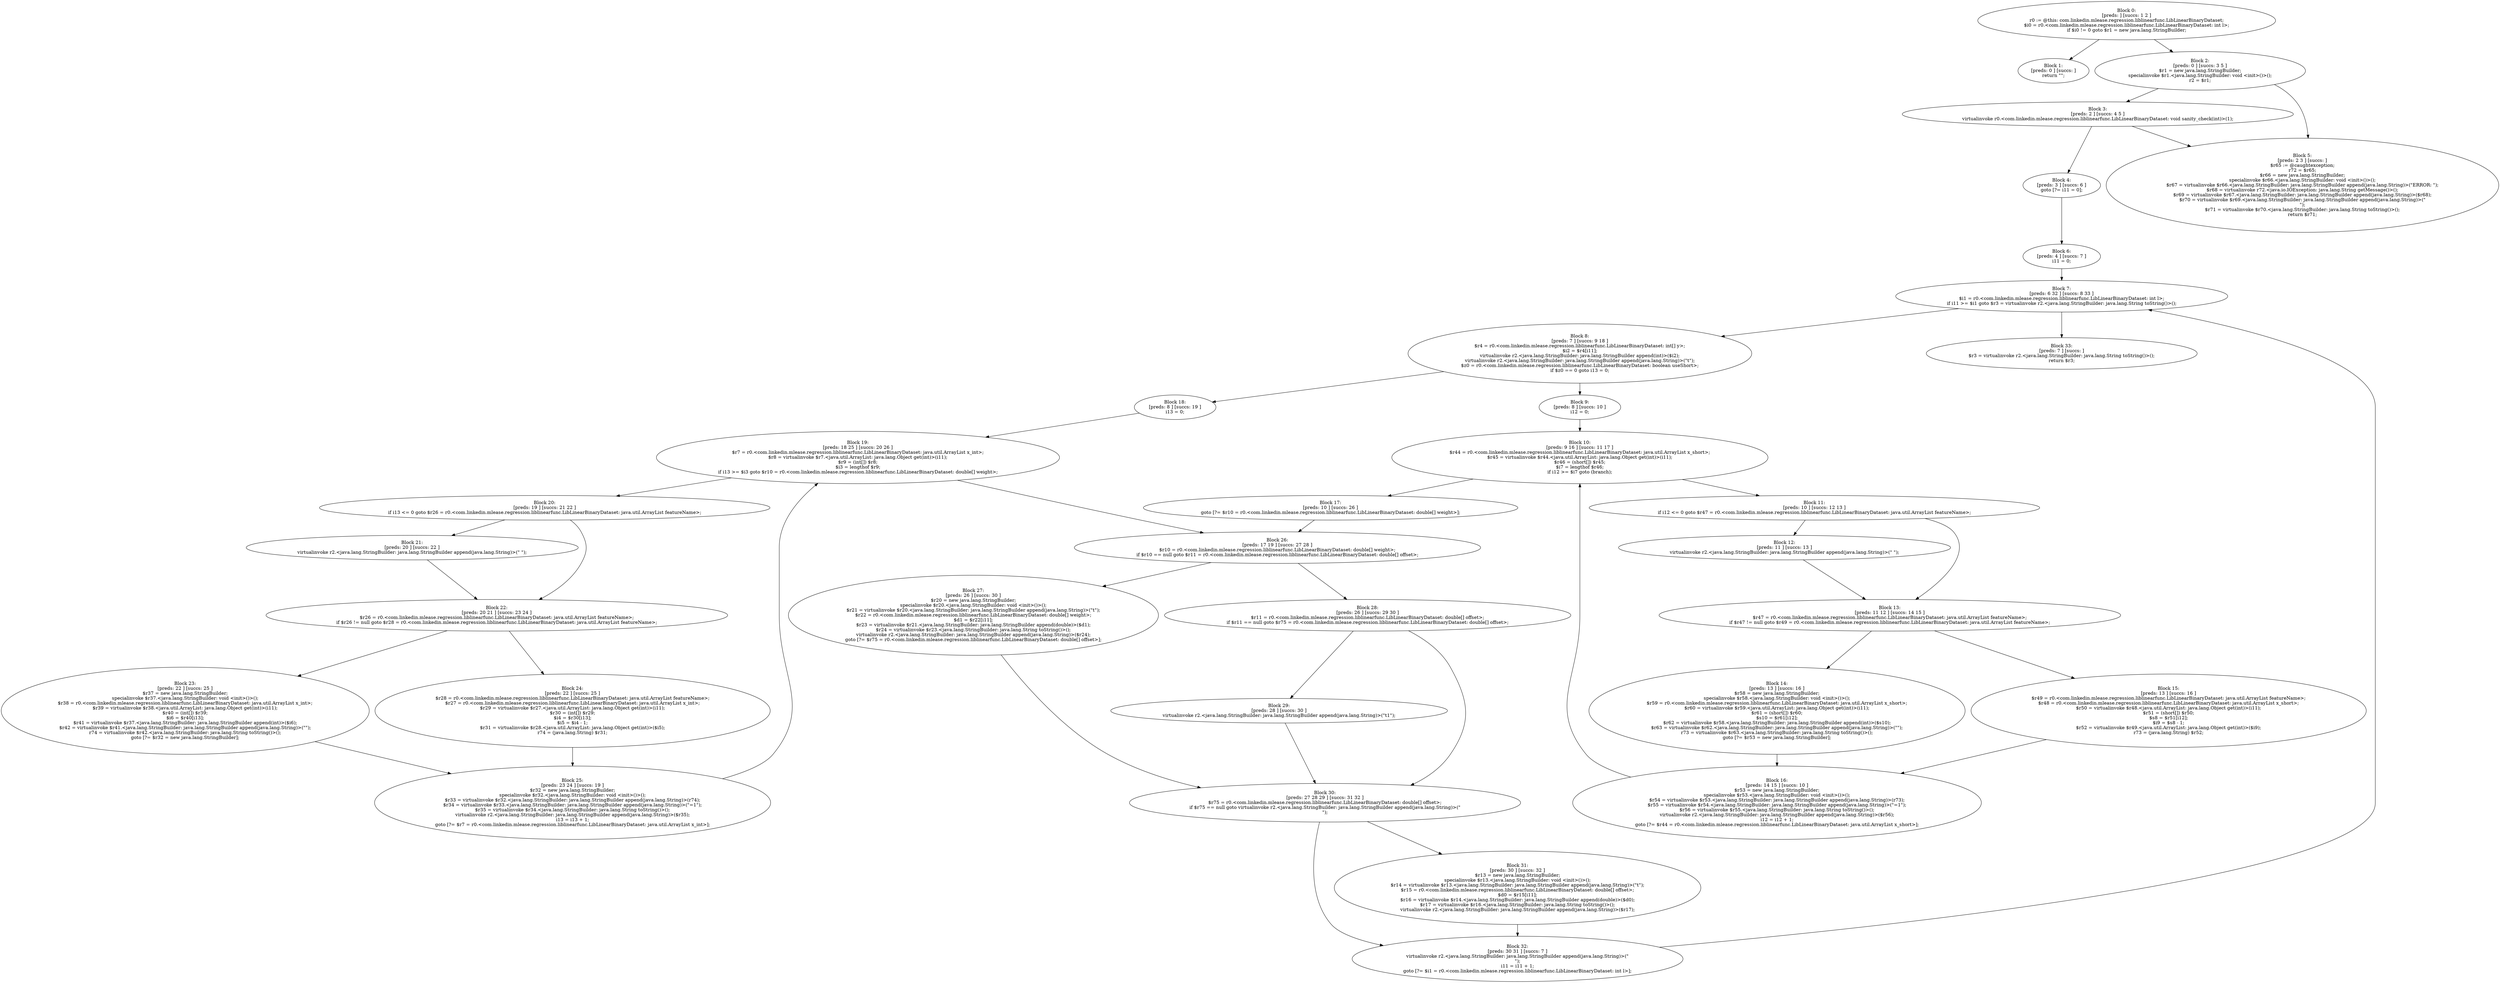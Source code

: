 digraph "unitGraph" {
    "Block 0:
[preds: ] [succs: 1 2 ]
r0 := @this: com.linkedin.mlease.regression.liblinearfunc.LibLinearBinaryDataset;
$i0 = r0.<com.linkedin.mlease.regression.liblinearfunc.LibLinearBinaryDataset: int l>;
if $i0 != 0 goto $r1 = new java.lang.StringBuilder;
"
    "Block 1:
[preds: 0 ] [succs: ]
return \"\";
"
    "Block 2:
[preds: 0 ] [succs: 3 5 ]
$r1 = new java.lang.StringBuilder;
specialinvoke $r1.<java.lang.StringBuilder: void <init>()>();
r2 = $r1;
"
    "Block 3:
[preds: 2 ] [succs: 4 5 ]
virtualinvoke r0.<com.linkedin.mlease.regression.liblinearfunc.LibLinearBinaryDataset: void sanity_check(int)>(1);
"
    "Block 4:
[preds: 3 ] [succs: 6 ]
goto [?= i11 = 0];
"
    "Block 5:
[preds: 2 3 ] [succs: ]
$r65 := @caughtexception;
r72 = $r65;
$r66 = new java.lang.StringBuilder;
specialinvoke $r66.<java.lang.StringBuilder: void <init>()>();
$r67 = virtualinvoke $r66.<java.lang.StringBuilder: java.lang.StringBuilder append(java.lang.String)>(\"ERROR: \");
$r68 = virtualinvoke r72.<java.io.IOException: java.lang.String getMessage()>();
$r69 = virtualinvoke $r67.<java.lang.StringBuilder: java.lang.StringBuilder append(java.lang.String)>($r68);
$r70 = virtualinvoke $r69.<java.lang.StringBuilder: java.lang.StringBuilder append(java.lang.String)>(\"\n\");
$r71 = virtualinvoke $r70.<java.lang.StringBuilder: java.lang.String toString()>();
return $r71;
"
    "Block 6:
[preds: 4 ] [succs: 7 ]
i11 = 0;
"
    "Block 7:
[preds: 6 32 ] [succs: 8 33 ]
$i1 = r0.<com.linkedin.mlease.regression.liblinearfunc.LibLinearBinaryDataset: int l>;
if i11 >= $i1 goto $r3 = virtualinvoke r2.<java.lang.StringBuilder: java.lang.String toString()>();
"
    "Block 8:
[preds: 7 ] [succs: 9 18 ]
$r4 = r0.<com.linkedin.mlease.regression.liblinearfunc.LibLinearBinaryDataset: int[] y>;
$i2 = $r4[i11];
virtualinvoke r2.<java.lang.StringBuilder: java.lang.StringBuilder append(int)>($i2);
virtualinvoke r2.<java.lang.StringBuilder: java.lang.StringBuilder append(java.lang.String)>(\"\t\");
$z0 = r0.<com.linkedin.mlease.regression.liblinearfunc.LibLinearBinaryDataset: boolean useShort>;
if $z0 == 0 goto i13 = 0;
"
    "Block 9:
[preds: 8 ] [succs: 10 ]
i12 = 0;
"
    "Block 10:
[preds: 9 16 ] [succs: 11 17 ]
$r44 = r0.<com.linkedin.mlease.regression.liblinearfunc.LibLinearBinaryDataset: java.util.ArrayList x_short>;
$r45 = virtualinvoke $r44.<java.util.ArrayList: java.lang.Object get(int)>(i11);
$r46 = (short[]) $r45;
$i7 = lengthof $r46;
if i12 >= $i7 goto (branch);
"
    "Block 11:
[preds: 10 ] [succs: 12 13 ]
if i12 <= 0 goto $r47 = r0.<com.linkedin.mlease.regression.liblinearfunc.LibLinearBinaryDataset: java.util.ArrayList featureName>;
"
    "Block 12:
[preds: 11 ] [succs: 13 ]
virtualinvoke r2.<java.lang.StringBuilder: java.lang.StringBuilder append(java.lang.String)>(\" \");
"
    "Block 13:
[preds: 11 12 ] [succs: 14 15 ]
$r47 = r0.<com.linkedin.mlease.regression.liblinearfunc.LibLinearBinaryDataset: java.util.ArrayList featureName>;
if $r47 != null goto $r49 = r0.<com.linkedin.mlease.regression.liblinearfunc.LibLinearBinaryDataset: java.util.ArrayList featureName>;
"
    "Block 14:
[preds: 13 ] [succs: 16 ]
$r58 = new java.lang.StringBuilder;
specialinvoke $r58.<java.lang.StringBuilder: void <init>()>();
$r59 = r0.<com.linkedin.mlease.regression.liblinearfunc.LibLinearBinaryDataset: java.util.ArrayList x_short>;
$r60 = virtualinvoke $r59.<java.util.ArrayList: java.lang.Object get(int)>(i11);
$r61 = (short[]) $r60;
$s10 = $r61[i12];
$r62 = virtualinvoke $r58.<java.lang.StringBuilder: java.lang.StringBuilder append(int)>($s10);
$r63 = virtualinvoke $r62.<java.lang.StringBuilder: java.lang.StringBuilder append(java.lang.String)>(\"\");
r73 = virtualinvoke $r63.<java.lang.StringBuilder: java.lang.String toString()>();
goto [?= $r53 = new java.lang.StringBuilder];
"
    "Block 15:
[preds: 13 ] [succs: 16 ]
$r49 = r0.<com.linkedin.mlease.regression.liblinearfunc.LibLinearBinaryDataset: java.util.ArrayList featureName>;
$r48 = r0.<com.linkedin.mlease.regression.liblinearfunc.LibLinearBinaryDataset: java.util.ArrayList x_short>;
$r50 = virtualinvoke $r48.<java.util.ArrayList: java.lang.Object get(int)>(i11);
$r51 = (short[]) $r50;
$s8 = $r51[i12];
$i9 = $s8 - 1;
$r52 = virtualinvoke $r49.<java.util.ArrayList: java.lang.Object get(int)>($i9);
r73 = (java.lang.String) $r52;
"
    "Block 16:
[preds: 14 15 ] [succs: 10 ]
$r53 = new java.lang.StringBuilder;
specialinvoke $r53.<java.lang.StringBuilder: void <init>()>();
$r54 = virtualinvoke $r53.<java.lang.StringBuilder: java.lang.StringBuilder append(java.lang.String)>(r73);
$r55 = virtualinvoke $r54.<java.lang.StringBuilder: java.lang.StringBuilder append(java.lang.String)>(\"=1\");
$r56 = virtualinvoke $r55.<java.lang.StringBuilder: java.lang.String toString()>();
virtualinvoke r2.<java.lang.StringBuilder: java.lang.StringBuilder append(java.lang.String)>($r56);
i12 = i12 + 1;
goto [?= $r44 = r0.<com.linkedin.mlease.regression.liblinearfunc.LibLinearBinaryDataset: java.util.ArrayList x_short>];
"
    "Block 17:
[preds: 10 ] [succs: 26 ]
goto [?= $r10 = r0.<com.linkedin.mlease.regression.liblinearfunc.LibLinearBinaryDataset: double[] weight>];
"
    "Block 18:
[preds: 8 ] [succs: 19 ]
i13 = 0;
"
    "Block 19:
[preds: 18 25 ] [succs: 20 26 ]
$r7 = r0.<com.linkedin.mlease.regression.liblinearfunc.LibLinearBinaryDataset: java.util.ArrayList x_int>;
$r8 = virtualinvoke $r7.<java.util.ArrayList: java.lang.Object get(int)>(i11);
$r9 = (int[]) $r8;
$i3 = lengthof $r9;
if i13 >= $i3 goto $r10 = r0.<com.linkedin.mlease.regression.liblinearfunc.LibLinearBinaryDataset: double[] weight>;
"
    "Block 20:
[preds: 19 ] [succs: 21 22 ]
if i13 <= 0 goto $r26 = r0.<com.linkedin.mlease.regression.liblinearfunc.LibLinearBinaryDataset: java.util.ArrayList featureName>;
"
    "Block 21:
[preds: 20 ] [succs: 22 ]
virtualinvoke r2.<java.lang.StringBuilder: java.lang.StringBuilder append(java.lang.String)>(\" \");
"
    "Block 22:
[preds: 20 21 ] [succs: 23 24 ]
$r26 = r0.<com.linkedin.mlease.regression.liblinearfunc.LibLinearBinaryDataset: java.util.ArrayList featureName>;
if $r26 != null goto $r28 = r0.<com.linkedin.mlease.regression.liblinearfunc.LibLinearBinaryDataset: java.util.ArrayList featureName>;
"
    "Block 23:
[preds: 22 ] [succs: 25 ]
$r37 = new java.lang.StringBuilder;
specialinvoke $r37.<java.lang.StringBuilder: void <init>()>();
$r38 = r0.<com.linkedin.mlease.regression.liblinearfunc.LibLinearBinaryDataset: java.util.ArrayList x_int>;
$r39 = virtualinvoke $r38.<java.util.ArrayList: java.lang.Object get(int)>(i11);
$r40 = (int[]) $r39;
$i6 = $r40[i13];
$r41 = virtualinvoke $r37.<java.lang.StringBuilder: java.lang.StringBuilder append(int)>($i6);
$r42 = virtualinvoke $r41.<java.lang.StringBuilder: java.lang.StringBuilder append(java.lang.String)>(\"\");
r74 = virtualinvoke $r42.<java.lang.StringBuilder: java.lang.String toString()>();
goto [?= $r32 = new java.lang.StringBuilder];
"
    "Block 24:
[preds: 22 ] [succs: 25 ]
$r28 = r0.<com.linkedin.mlease.regression.liblinearfunc.LibLinearBinaryDataset: java.util.ArrayList featureName>;
$r27 = r0.<com.linkedin.mlease.regression.liblinearfunc.LibLinearBinaryDataset: java.util.ArrayList x_int>;
$r29 = virtualinvoke $r27.<java.util.ArrayList: java.lang.Object get(int)>(i11);
$r30 = (int[]) $r29;
$i4 = $r30[i13];
$i5 = $i4 - 1;
$r31 = virtualinvoke $r28.<java.util.ArrayList: java.lang.Object get(int)>($i5);
r74 = (java.lang.String) $r31;
"
    "Block 25:
[preds: 23 24 ] [succs: 19 ]
$r32 = new java.lang.StringBuilder;
specialinvoke $r32.<java.lang.StringBuilder: void <init>()>();
$r33 = virtualinvoke $r32.<java.lang.StringBuilder: java.lang.StringBuilder append(java.lang.String)>(r74);
$r34 = virtualinvoke $r33.<java.lang.StringBuilder: java.lang.StringBuilder append(java.lang.String)>(\"=1\");
$r35 = virtualinvoke $r34.<java.lang.StringBuilder: java.lang.String toString()>();
virtualinvoke r2.<java.lang.StringBuilder: java.lang.StringBuilder append(java.lang.String)>($r35);
i13 = i13 + 1;
goto [?= $r7 = r0.<com.linkedin.mlease.regression.liblinearfunc.LibLinearBinaryDataset: java.util.ArrayList x_int>];
"
    "Block 26:
[preds: 17 19 ] [succs: 27 28 ]
$r10 = r0.<com.linkedin.mlease.regression.liblinearfunc.LibLinearBinaryDataset: double[] weight>;
if $r10 == null goto $r11 = r0.<com.linkedin.mlease.regression.liblinearfunc.LibLinearBinaryDataset: double[] offset>;
"
    "Block 27:
[preds: 26 ] [succs: 30 ]
$r20 = new java.lang.StringBuilder;
specialinvoke $r20.<java.lang.StringBuilder: void <init>()>();
$r21 = virtualinvoke $r20.<java.lang.StringBuilder: java.lang.StringBuilder append(java.lang.String)>(\"\t\");
$r22 = r0.<com.linkedin.mlease.regression.liblinearfunc.LibLinearBinaryDataset: double[] weight>;
$d1 = $r22[i11];
$r23 = virtualinvoke $r21.<java.lang.StringBuilder: java.lang.StringBuilder append(double)>($d1);
$r24 = virtualinvoke $r23.<java.lang.StringBuilder: java.lang.String toString()>();
virtualinvoke r2.<java.lang.StringBuilder: java.lang.StringBuilder append(java.lang.String)>($r24);
goto [?= $r75 = r0.<com.linkedin.mlease.regression.liblinearfunc.LibLinearBinaryDataset: double[] offset>];
"
    "Block 28:
[preds: 26 ] [succs: 29 30 ]
$r11 = r0.<com.linkedin.mlease.regression.liblinearfunc.LibLinearBinaryDataset: double[] offset>;
if $r11 == null goto $r75 = r0.<com.linkedin.mlease.regression.liblinearfunc.LibLinearBinaryDataset: double[] offset>;
"
    "Block 29:
[preds: 28 ] [succs: 30 ]
virtualinvoke r2.<java.lang.StringBuilder: java.lang.StringBuilder append(java.lang.String)>(\"\t1\");
"
    "Block 30:
[preds: 27 28 29 ] [succs: 31 32 ]
$r75 = r0.<com.linkedin.mlease.regression.liblinearfunc.LibLinearBinaryDataset: double[] offset>;
if $r75 == null goto virtualinvoke r2.<java.lang.StringBuilder: java.lang.StringBuilder append(java.lang.String)>(\"\n\");
"
    "Block 31:
[preds: 30 ] [succs: 32 ]
$r13 = new java.lang.StringBuilder;
specialinvoke $r13.<java.lang.StringBuilder: void <init>()>();
$r14 = virtualinvoke $r13.<java.lang.StringBuilder: java.lang.StringBuilder append(java.lang.String)>(\"\t\");
$r15 = r0.<com.linkedin.mlease.regression.liblinearfunc.LibLinearBinaryDataset: double[] offset>;
$d0 = $r15[i11];
$r16 = virtualinvoke $r14.<java.lang.StringBuilder: java.lang.StringBuilder append(double)>($d0);
$r17 = virtualinvoke $r16.<java.lang.StringBuilder: java.lang.String toString()>();
virtualinvoke r2.<java.lang.StringBuilder: java.lang.StringBuilder append(java.lang.String)>($r17);
"
    "Block 32:
[preds: 30 31 ] [succs: 7 ]
virtualinvoke r2.<java.lang.StringBuilder: java.lang.StringBuilder append(java.lang.String)>(\"\n\");
i11 = i11 + 1;
goto [?= $i1 = r0.<com.linkedin.mlease.regression.liblinearfunc.LibLinearBinaryDataset: int l>];
"
    "Block 33:
[preds: 7 ] [succs: ]
$r3 = virtualinvoke r2.<java.lang.StringBuilder: java.lang.String toString()>();
return $r3;
"
    "Block 0:
[preds: ] [succs: 1 2 ]
r0 := @this: com.linkedin.mlease.regression.liblinearfunc.LibLinearBinaryDataset;
$i0 = r0.<com.linkedin.mlease.regression.liblinearfunc.LibLinearBinaryDataset: int l>;
if $i0 != 0 goto $r1 = new java.lang.StringBuilder;
"->"Block 1:
[preds: 0 ] [succs: ]
return \"\";
";
    "Block 0:
[preds: ] [succs: 1 2 ]
r0 := @this: com.linkedin.mlease.regression.liblinearfunc.LibLinearBinaryDataset;
$i0 = r0.<com.linkedin.mlease.regression.liblinearfunc.LibLinearBinaryDataset: int l>;
if $i0 != 0 goto $r1 = new java.lang.StringBuilder;
"->"Block 2:
[preds: 0 ] [succs: 3 5 ]
$r1 = new java.lang.StringBuilder;
specialinvoke $r1.<java.lang.StringBuilder: void <init>()>();
r2 = $r1;
";
    "Block 2:
[preds: 0 ] [succs: 3 5 ]
$r1 = new java.lang.StringBuilder;
specialinvoke $r1.<java.lang.StringBuilder: void <init>()>();
r2 = $r1;
"->"Block 3:
[preds: 2 ] [succs: 4 5 ]
virtualinvoke r0.<com.linkedin.mlease.regression.liblinearfunc.LibLinearBinaryDataset: void sanity_check(int)>(1);
";
    "Block 2:
[preds: 0 ] [succs: 3 5 ]
$r1 = new java.lang.StringBuilder;
specialinvoke $r1.<java.lang.StringBuilder: void <init>()>();
r2 = $r1;
"->"Block 5:
[preds: 2 3 ] [succs: ]
$r65 := @caughtexception;
r72 = $r65;
$r66 = new java.lang.StringBuilder;
specialinvoke $r66.<java.lang.StringBuilder: void <init>()>();
$r67 = virtualinvoke $r66.<java.lang.StringBuilder: java.lang.StringBuilder append(java.lang.String)>(\"ERROR: \");
$r68 = virtualinvoke r72.<java.io.IOException: java.lang.String getMessage()>();
$r69 = virtualinvoke $r67.<java.lang.StringBuilder: java.lang.StringBuilder append(java.lang.String)>($r68);
$r70 = virtualinvoke $r69.<java.lang.StringBuilder: java.lang.StringBuilder append(java.lang.String)>(\"\n\");
$r71 = virtualinvoke $r70.<java.lang.StringBuilder: java.lang.String toString()>();
return $r71;
";
    "Block 3:
[preds: 2 ] [succs: 4 5 ]
virtualinvoke r0.<com.linkedin.mlease.regression.liblinearfunc.LibLinearBinaryDataset: void sanity_check(int)>(1);
"->"Block 4:
[preds: 3 ] [succs: 6 ]
goto [?= i11 = 0];
";
    "Block 3:
[preds: 2 ] [succs: 4 5 ]
virtualinvoke r0.<com.linkedin.mlease.regression.liblinearfunc.LibLinearBinaryDataset: void sanity_check(int)>(1);
"->"Block 5:
[preds: 2 3 ] [succs: ]
$r65 := @caughtexception;
r72 = $r65;
$r66 = new java.lang.StringBuilder;
specialinvoke $r66.<java.lang.StringBuilder: void <init>()>();
$r67 = virtualinvoke $r66.<java.lang.StringBuilder: java.lang.StringBuilder append(java.lang.String)>(\"ERROR: \");
$r68 = virtualinvoke r72.<java.io.IOException: java.lang.String getMessage()>();
$r69 = virtualinvoke $r67.<java.lang.StringBuilder: java.lang.StringBuilder append(java.lang.String)>($r68);
$r70 = virtualinvoke $r69.<java.lang.StringBuilder: java.lang.StringBuilder append(java.lang.String)>(\"\n\");
$r71 = virtualinvoke $r70.<java.lang.StringBuilder: java.lang.String toString()>();
return $r71;
";
    "Block 4:
[preds: 3 ] [succs: 6 ]
goto [?= i11 = 0];
"->"Block 6:
[preds: 4 ] [succs: 7 ]
i11 = 0;
";
    "Block 6:
[preds: 4 ] [succs: 7 ]
i11 = 0;
"->"Block 7:
[preds: 6 32 ] [succs: 8 33 ]
$i1 = r0.<com.linkedin.mlease.regression.liblinearfunc.LibLinearBinaryDataset: int l>;
if i11 >= $i1 goto $r3 = virtualinvoke r2.<java.lang.StringBuilder: java.lang.String toString()>();
";
    "Block 7:
[preds: 6 32 ] [succs: 8 33 ]
$i1 = r0.<com.linkedin.mlease.regression.liblinearfunc.LibLinearBinaryDataset: int l>;
if i11 >= $i1 goto $r3 = virtualinvoke r2.<java.lang.StringBuilder: java.lang.String toString()>();
"->"Block 8:
[preds: 7 ] [succs: 9 18 ]
$r4 = r0.<com.linkedin.mlease.regression.liblinearfunc.LibLinearBinaryDataset: int[] y>;
$i2 = $r4[i11];
virtualinvoke r2.<java.lang.StringBuilder: java.lang.StringBuilder append(int)>($i2);
virtualinvoke r2.<java.lang.StringBuilder: java.lang.StringBuilder append(java.lang.String)>(\"\t\");
$z0 = r0.<com.linkedin.mlease.regression.liblinearfunc.LibLinearBinaryDataset: boolean useShort>;
if $z0 == 0 goto i13 = 0;
";
    "Block 7:
[preds: 6 32 ] [succs: 8 33 ]
$i1 = r0.<com.linkedin.mlease.regression.liblinearfunc.LibLinearBinaryDataset: int l>;
if i11 >= $i1 goto $r3 = virtualinvoke r2.<java.lang.StringBuilder: java.lang.String toString()>();
"->"Block 33:
[preds: 7 ] [succs: ]
$r3 = virtualinvoke r2.<java.lang.StringBuilder: java.lang.String toString()>();
return $r3;
";
    "Block 8:
[preds: 7 ] [succs: 9 18 ]
$r4 = r0.<com.linkedin.mlease.regression.liblinearfunc.LibLinearBinaryDataset: int[] y>;
$i2 = $r4[i11];
virtualinvoke r2.<java.lang.StringBuilder: java.lang.StringBuilder append(int)>($i2);
virtualinvoke r2.<java.lang.StringBuilder: java.lang.StringBuilder append(java.lang.String)>(\"\t\");
$z0 = r0.<com.linkedin.mlease.regression.liblinearfunc.LibLinearBinaryDataset: boolean useShort>;
if $z0 == 0 goto i13 = 0;
"->"Block 9:
[preds: 8 ] [succs: 10 ]
i12 = 0;
";
    "Block 8:
[preds: 7 ] [succs: 9 18 ]
$r4 = r0.<com.linkedin.mlease.regression.liblinearfunc.LibLinearBinaryDataset: int[] y>;
$i2 = $r4[i11];
virtualinvoke r2.<java.lang.StringBuilder: java.lang.StringBuilder append(int)>($i2);
virtualinvoke r2.<java.lang.StringBuilder: java.lang.StringBuilder append(java.lang.String)>(\"\t\");
$z0 = r0.<com.linkedin.mlease.regression.liblinearfunc.LibLinearBinaryDataset: boolean useShort>;
if $z0 == 0 goto i13 = 0;
"->"Block 18:
[preds: 8 ] [succs: 19 ]
i13 = 0;
";
    "Block 9:
[preds: 8 ] [succs: 10 ]
i12 = 0;
"->"Block 10:
[preds: 9 16 ] [succs: 11 17 ]
$r44 = r0.<com.linkedin.mlease.regression.liblinearfunc.LibLinearBinaryDataset: java.util.ArrayList x_short>;
$r45 = virtualinvoke $r44.<java.util.ArrayList: java.lang.Object get(int)>(i11);
$r46 = (short[]) $r45;
$i7 = lengthof $r46;
if i12 >= $i7 goto (branch);
";
    "Block 10:
[preds: 9 16 ] [succs: 11 17 ]
$r44 = r0.<com.linkedin.mlease.regression.liblinearfunc.LibLinearBinaryDataset: java.util.ArrayList x_short>;
$r45 = virtualinvoke $r44.<java.util.ArrayList: java.lang.Object get(int)>(i11);
$r46 = (short[]) $r45;
$i7 = lengthof $r46;
if i12 >= $i7 goto (branch);
"->"Block 11:
[preds: 10 ] [succs: 12 13 ]
if i12 <= 0 goto $r47 = r0.<com.linkedin.mlease.regression.liblinearfunc.LibLinearBinaryDataset: java.util.ArrayList featureName>;
";
    "Block 10:
[preds: 9 16 ] [succs: 11 17 ]
$r44 = r0.<com.linkedin.mlease.regression.liblinearfunc.LibLinearBinaryDataset: java.util.ArrayList x_short>;
$r45 = virtualinvoke $r44.<java.util.ArrayList: java.lang.Object get(int)>(i11);
$r46 = (short[]) $r45;
$i7 = lengthof $r46;
if i12 >= $i7 goto (branch);
"->"Block 17:
[preds: 10 ] [succs: 26 ]
goto [?= $r10 = r0.<com.linkedin.mlease.regression.liblinearfunc.LibLinearBinaryDataset: double[] weight>];
";
    "Block 11:
[preds: 10 ] [succs: 12 13 ]
if i12 <= 0 goto $r47 = r0.<com.linkedin.mlease.regression.liblinearfunc.LibLinearBinaryDataset: java.util.ArrayList featureName>;
"->"Block 12:
[preds: 11 ] [succs: 13 ]
virtualinvoke r2.<java.lang.StringBuilder: java.lang.StringBuilder append(java.lang.String)>(\" \");
";
    "Block 11:
[preds: 10 ] [succs: 12 13 ]
if i12 <= 0 goto $r47 = r0.<com.linkedin.mlease.regression.liblinearfunc.LibLinearBinaryDataset: java.util.ArrayList featureName>;
"->"Block 13:
[preds: 11 12 ] [succs: 14 15 ]
$r47 = r0.<com.linkedin.mlease.regression.liblinearfunc.LibLinearBinaryDataset: java.util.ArrayList featureName>;
if $r47 != null goto $r49 = r0.<com.linkedin.mlease.regression.liblinearfunc.LibLinearBinaryDataset: java.util.ArrayList featureName>;
";
    "Block 12:
[preds: 11 ] [succs: 13 ]
virtualinvoke r2.<java.lang.StringBuilder: java.lang.StringBuilder append(java.lang.String)>(\" \");
"->"Block 13:
[preds: 11 12 ] [succs: 14 15 ]
$r47 = r0.<com.linkedin.mlease.regression.liblinearfunc.LibLinearBinaryDataset: java.util.ArrayList featureName>;
if $r47 != null goto $r49 = r0.<com.linkedin.mlease.regression.liblinearfunc.LibLinearBinaryDataset: java.util.ArrayList featureName>;
";
    "Block 13:
[preds: 11 12 ] [succs: 14 15 ]
$r47 = r0.<com.linkedin.mlease.regression.liblinearfunc.LibLinearBinaryDataset: java.util.ArrayList featureName>;
if $r47 != null goto $r49 = r0.<com.linkedin.mlease.regression.liblinearfunc.LibLinearBinaryDataset: java.util.ArrayList featureName>;
"->"Block 14:
[preds: 13 ] [succs: 16 ]
$r58 = new java.lang.StringBuilder;
specialinvoke $r58.<java.lang.StringBuilder: void <init>()>();
$r59 = r0.<com.linkedin.mlease.regression.liblinearfunc.LibLinearBinaryDataset: java.util.ArrayList x_short>;
$r60 = virtualinvoke $r59.<java.util.ArrayList: java.lang.Object get(int)>(i11);
$r61 = (short[]) $r60;
$s10 = $r61[i12];
$r62 = virtualinvoke $r58.<java.lang.StringBuilder: java.lang.StringBuilder append(int)>($s10);
$r63 = virtualinvoke $r62.<java.lang.StringBuilder: java.lang.StringBuilder append(java.lang.String)>(\"\");
r73 = virtualinvoke $r63.<java.lang.StringBuilder: java.lang.String toString()>();
goto [?= $r53 = new java.lang.StringBuilder];
";
    "Block 13:
[preds: 11 12 ] [succs: 14 15 ]
$r47 = r0.<com.linkedin.mlease.regression.liblinearfunc.LibLinearBinaryDataset: java.util.ArrayList featureName>;
if $r47 != null goto $r49 = r0.<com.linkedin.mlease.regression.liblinearfunc.LibLinearBinaryDataset: java.util.ArrayList featureName>;
"->"Block 15:
[preds: 13 ] [succs: 16 ]
$r49 = r0.<com.linkedin.mlease.regression.liblinearfunc.LibLinearBinaryDataset: java.util.ArrayList featureName>;
$r48 = r0.<com.linkedin.mlease.regression.liblinearfunc.LibLinearBinaryDataset: java.util.ArrayList x_short>;
$r50 = virtualinvoke $r48.<java.util.ArrayList: java.lang.Object get(int)>(i11);
$r51 = (short[]) $r50;
$s8 = $r51[i12];
$i9 = $s8 - 1;
$r52 = virtualinvoke $r49.<java.util.ArrayList: java.lang.Object get(int)>($i9);
r73 = (java.lang.String) $r52;
";
    "Block 14:
[preds: 13 ] [succs: 16 ]
$r58 = new java.lang.StringBuilder;
specialinvoke $r58.<java.lang.StringBuilder: void <init>()>();
$r59 = r0.<com.linkedin.mlease.regression.liblinearfunc.LibLinearBinaryDataset: java.util.ArrayList x_short>;
$r60 = virtualinvoke $r59.<java.util.ArrayList: java.lang.Object get(int)>(i11);
$r61 = (short[]) $r60;
$s10 = $r61[i12];
$r62 = virtualinvoke $r58.<java.lang.StringBuilder: java.lang.StringBuilder append(int)>($s10);
$r63 = virtualinvoke $r62.<java.lang.StringBuilder: java.lang.StringBuilder append(java.lang.String)>(\"\");
r73 = virtualinvoke $r63.<java.lang.StringBuilder: java.lang.String toString()>();
goto [?= $r53 = new java.lang.StringBuilder];
"->"Block 16:
[preds: 14 15 ] [succs: 10 ]
$r53 = new java.lang.StringBuilder;
specialinvoke $r53.<java.lang.StringBuilder: void <init>()>();
$r54 = virtualinvoke $r53.<java.lang.StringBuilder: java.lang.StringBuilder append(java.lang.String)>(r73);
$r55 = virtualinvoke $r54.<java.lang.StringBuilder: java.lang.StringBuilder append(java.lang.String)>(\"=1\");
$r56 = virtualinvoke $r55.<java.lang.StringBuilder: java.lang.String toString()>();
virtualinvoke r2.<java.lang.StringBuilder: java.lang.StringBuilder append(java.lang.String)>($r56);
i12 = i12 + 1;
goto [?= $r44 = r0.<com.linkedin.mlease.regression.liblinearfunc.LibLinearBinaryDataset: java.util.ArrayList x_short>];
";
    "Block 15:
[preds: 13 ] [succs: 16 ]
$r49 = r0.<com.linkedin.mlease.regression.liblinearfunc.LibLinearBinaryDataset: java.util.ArrayList featureName>;
$r48 = r0.<com.linkedin.mlease.regression.liblinearfunc.LibLinearBinaryDataset: java.util.ArrayList x_short>;
$r50 = virtualinvoke $r48.<java.util.ArrayList: java.lang.Object get(int)>(i11);
$r51 = (short[]) $r50;
$s8 = $r51[i12];
$i9 = $s8 - 1;
$r52 = virtualinvoke $r49.<java.util.ArrayList: java.lang.Object get(int)>($i9);
r73 = (java.lang.String) $r52;
"->"Block 16:
[preds: 14 15 ] [succs: 10 ]
$r53 = new java.lang.StringBuilder;
specialinvoke $r53.<java.lang.StringBuilder: void <init>()>();
$r54 = virtualinvoke $r53.<java.lang.StringBuilder: java.lang.StringBuilder append(java.lang.String)>(r73);
$r55 = virtualinvoke $r54.<java.lang.StringBuilder: java.lang.StringBuilder append(java.lang.String)>(\"=1\");
$r56 = virtualinvoke $r55.<java.lang.StringBuilder: java.lang.String toString()>();
virtualinvoke r2.<java.lang.StringBuilder: java.lang.StringBuilder append(java.lang.String)>($r56);
i12 = i12 + 1;
goto [?= $r44 = r0.<com.linkedin.mlease.regression.liblinearfunc.LibLinearBinaryDataset: java.util.ArrayList x_short>];
";
    "Block 16:
[preds: 14 15 ] [succs: 10 ]
$r53 = new java.lang.StringBuilder;
specialinvoke $r53.<java.lang.StringBuilder: void <init>()>();
$r54 = virtualinvoke $r53.<java.lang.StringBuilder: java.lang.StringBuilder append(java.lang.String)>(r73);
$r55 = virtualinvoke $r54.<java.lang.StringBuilder: java.lang.StringBuilder append(java.lang.String)>(\"=1\");
$r56 = virtualinvoke $r55.<java.lang.StringBuilder: java.lang.String toString()>();
virtualinvoke r2.<java.lang.StringBuilder: java.lang.StringBuilder append(java.lang.String)>($r56);
i12 = i12 + 1;
goto [?= $r44 = r0.<com.linkedin.mlease.regression.liblinearfunc.LibLinearBinaryDataset: java.util.ArrayList x_short>];
"->"Block 10:
[preds: 9 16 ] [succs: 11 17 ]
$r44 = r0.<com.linkedin.mlease.regression.liblinearfunc.LibLinearBinaryDataset: java.util.ArrayList x_short>;
$r45 = virtualinvoke $r44.<java.util.ArrayList: java.lang.Object get(int)>(i11);
$r46 = (short[]) $r45;
$i7 = lengthof $r46;
if i12 >= $i7 goto (branch);
";
    "Block 17:
[preds: 10 ] [succs: 26 ]
goto [?= $r10 = r0.<com.linkedin.mlease.regression.liblinearfunc.LibLinearBinaryDataset: double[] weight>];
"->"Block 26:
[preds: 17 19 ] [succs: 27 28 ]
$r10 = r0.<com.linkedin.mlease.regression.liblinearfunc.LibLinearBinaryDataset: double[] weight>;
if $r10 == null goto $r11 = r0.<com.linkedin.mlease.regression.liblinearfunc.LibLinearBinaryDataset: double[] offset>;
";
    "Block 18:
[preds: 8 ] [succs: 19 ]
i13 = 0;
"->"Block 19:
[preds: 18 25 ] [succs: 20 26 ]
$r7 = r0.<com.linkedin.mlease.regression.liblinearfunc.LibLinearBinaryDataset: java.util.ArrayList x_int>;
$r8 = virtualinvoke $r7.<java.util.ArrayList: java.lang.Object get(int)>(i11);
$r9 = (int[]) $r8;
$i3 = lengthof $r9;
if i13 >= $i3 goto $r10 = r0.<com.linkedin.mlease.regression.liblinearfunc.LibLinearBinaryDataset: double[] weight>;
";
    "Block 19:
[preds: 18 25 ] [succs: 20 26 ]
$r7 = r0.<com.linkedin.mlease.regression.liblinearfunc.LibLinearBinaryDataset: java.util.ArrayList x_int>;
$r8 = virtualinvoke $r7.<java.util.ArrayList: java.lang.Object get(int)>(i11);
$r9 = (int[]) $r8;
$i3 = lengthof $r9;
if i13 >= $i3 goto $r10 = r0.<com.linkedin.mlease.regression.liblinearfunc.LibLinearBinaryDataset: double[] weight>;
"->"Block 20:
[preds: 19 ] [succs: 21 22 ]
if i13 <= 0 goto $r26 = r0.<com.linkedin.mlease.regression.liblinearfunc.LibLinearBinaryDataset: java.util.ArrayList featureName>;
";
    "Block 19:
[preds: 18 25 ] [succs: 20 26 ]
$r7 = r0.<com.linkedin.mlease.regression.liblinearfunc.LibLinearBinaryDataset: java.util.ArrayList x_int>;
$r8 = virtualinvoke $r7.<java.util.ArrayList: java.lang.Object get(int)>(i11);
$r9 = (int[]) $r8;
$i3 = lengthof $r9;
if i13 >= $i3 goto $r10 = r0.<com.linkedin.mlease.regression.liblinearfunc.LibLinearBinaryDataset: double[] weight>;
"->"Block 26:
[preds: 17 19 ] [succs: 27 28 ]
$r10 = r0.<com.linkedin.mlease.regression.liblinearfunc.LibLinearBinaryDataset: double[] weight>;
if $r10 == null goto $r11 = r0.<com.linkedin.mlease.regression.liblinearfunc.LibLinearBinaryDataset: double[] offset>;
";
    "Block 20:
[preds: 19 ] [succs: 21 22 ]
if i13 <= 0 goto $r26 = r0.<com.linkedin.mlease.regression.liblinearfunc.LibLinearBinaryDataset: java.util.ArrayList featureName>;
"->"Block 21:
[preds: 20 ] [succs: 22 ]
virtualinvoke r2.<java.lang.StringBuilder: java.lang.StringBuilder append(java.lang.String)>(\" \");
";
    "Block 20:
[preds: 19 ] [succs: 21 22 ]
if i13 <= 0 goto $r26 = r0.<com.linkedin.mlease.regression.liblinearfunc.LibLinearBinaryDataset: java.util.ArrayList featureName>;
"->"Block 22:
[preds: 20 21 ] [succs: 23 24 ]
$r26 = r0.<com.linkedin.mlease.regression.liblinearfunc.LibLinearBinaryDataset: java.util.ArrayList featureName>;
if $r26 != null goto $r28 = r0.<com.linkedin.mlease.regression.liblinearfunc.LibLinearBinaryDataset: java.util.ArrayList featureName>;
";
    "Block 21:
[preds: 20 ] [succs: 22 ]
virtualinvoke r2.<java.lang.StringBuilder: java.lang.StringBuilder append(java.lang.String)>(\" \");
"->"Block 22:
[preds: 20 21 ] [succs: 23 24 ]
$r26 = r0.<com.linkedin.mlease.regression.liblinearfunc.LibLinearBinaryDataset: java.util.ArrayList featureName>;
if $r26 != null goto $r28 = r0.<com.linkedin.mlease.regression.liblinearfunc.LibLinearBinaryDataset: java.util.ArrayList featureName>;
";
    "Block 22:
[preds: 20 21 ] [succs: 23 24 ]
$r26 = r0.<com.linkedin.mlease.regression.liblinearfunc.LibLinearBinaryDataset: java.util.ArrayList featureName>;
if $r26 != null goto $r28 = r0.<com.linkedin.mlease.regression.liblinearfunc.LibLinearBinaryDataset: java.util.ArrayList featureName>;
"->"Block 23:
[preds: 22 ] [succs: 25 ]
$r37 = new java.lang.StringBuilder;
specialinvoke $r37.<java.lang.StringBuilder: void <init>()>();
$r38 = r0.<com.linkedin.mlease.regression.liblinearfunc.LibLinearBinaryDataset: java.util.ArrayList x_int>;
$r39 = virtualinvoke $r38.<java.util.ArrayList: java.lang.Object get(int)>(i11);
$r40 = (int[]) $r39;
$i6 = $r40[i13];
$r41 = virtualinvoke $r37.<java.lang.StringBuilder: java.lang.StringBuilder append(int)>($i6);
$r42 = virtualinvoke $r41.<java.lang.StringBuilder: java.lang.StringBuilder append(java.lang.String)>(\"\");
r74 = virtualinvoke $r42.<java.lang.StringBuilder: java.lang.String toString()>();
goto [?= $r32 = new java.lang.StringBuilder];
";
    "Block 22:
[preds: 20 21 ] [succs: 23 24 ]
$r26 = r0.<com.linkedin.mlease.regression.liblinearfunc.LibLinearBinaryDataset: java.util.ArrayList featureName>;
if $r26 != null goto $r28 = r0.<com.linkedin.mlease.regression.liblinearfunc.LibLinearBinaryDataset: java.util.ArrayList featureName>;
"->"Block 24:
[preds: 22 ] [succs: 25 ]
$r28 = r0.<com.linkedin.mlease.regression.liblinearfunc.LibLinearBinaryDataset: java.util.ArrayList featureName>;
$r27 = r0.<com.linkedin.mlease.regression.liblinearfunc.LibLinearBinaryDataset: java.util.ArrayList x_int>;
$r29 = virtualinvoke $r27.<java.util.ArrayList: java.lang.Object get(int)>(i11);
$r30 = (int[]) $r29;
$i4 = $r30[i13];
$i5 = $i4 - 1;
$r31 = virtualinvoke $r28.<java.util.ArrayList: java.lang.Object get(int)>($i5);
r74 = (java.lang.String) $r31;
";
    "Block 23:
[preds: 22 ] [succs: 25 ]
$r37 = new java.lang.StringBuilder;
specialinvoke $r37.<java.lang.StringBuilder: void <init>()>();
$r38 = r0.<com.linkedin.mlease.regression.liblinearfunc.LibLinearBinaryDataset: java.util.ArrayList x_int>;
$r39 = virtualinvoke $r38.<java.util.ArrayList: java.lang.Object get(int)>(i11);
$r40 = (int[]) $r39;
$i6 = $r40[i13];
$r41 = virtualinvoke $r37.<java.lang.StringBuilder: java.lang.StringBuilder append(int)>($i6);
$r42 = virtualinvoke $r41.<java.lang.StringBuilder: java.lang.StringBuilder append(java.lang.String)>(\"\");
r74 = virtualinvoke $r42.<java.lang.StringBuilder: java.lang.String toString()>();
goto [?= $r32 = new java.lang.StringBuilder];
"->"Block 25:
[preds: 23 24 ] [succs: 19 ]
$r32 = new java.lang.StringBuilder;
specialinvoke $r32.<java.lang.StringBuilder: void <init>()>();
$r33 = virtualinvoke $r32.<java.lang.StringBuilder: java.lang.StringBuilder append(java.lang.String)>(r74);
$r34 = virtualinvoke $r33.<java.lang.StringBuilder: java.lang.StringBuilder append(java.lang.String)>(\"=1\");
$r35 = virtualinvoke $r34.<java.lang.StringBuilder: java.lang.String toString()>();
virtualinvoke r2.<java.lang.StringBuilder: java.lang.StringBuilder append(java.lang.String)>($r35);
i13 = i13 + 1;
goto [?= $r7 = r0.<com.linkedin.mlease.regression.liblinearfunc.LibLinearBinaryDataset: java.util.ArrayList x_int>];
";
    "Block 24:
[preds: 22 ] [succs: 25 ]
$r28 = r0.<com.linkedin.mlease.regression.liblinearfunc.LibLinearBinaryDataset: java.util.ArrayList featureName>;
$r27 = r0.<com.linkedin.mlease.regression.liblinearfunc.LibLinearBinaryDataset: java.util.ArrayList x_int>;
$r29 = virtualinvoke $r27.<java.util.ArrayList: java.lang.Object get(int)>(i11);
$r30 = (int[]) $r29;
$i4 = $r30[i13];
$i5 = $i4 - 1;
$r31 = virtualinvoke $r28.<java.util.ArrayList: java.lang.Object get(int)>($i5);
r74 = (java.lang.String) $r31;
"->"Block 25:
[preds: 23 24 ] [succs: 19 ]
$r32 = new java.lang.StringBuilder;
specialinvoke $r32.<java.lang.StringBuilder: void <init>()>();
$r33 = virtualinvoke $r32.<java.lang.StringBuilder: java.lang.StringBuilder append(java.lang.String)>(r74);
$r34 = virtualinvoke $r33.<java.lang.StringBuilder: java.lang.StringBuilder append(java.lang.String)>(\"=1\");
$r35 = virtualinvoke $r34.<java.lang.StringBuilder: java.lang.String toString()>();
virtualinvoke r2.<java.lang.StringBuilder: java.lang.StringBuilder append(java.lang.String)>($r35);
i13 = i13 + 1;
goto [?= $r7 = r0.<com.linkedin.mlease.regression.liblinearfunc.LibLinearBinaryDataset: java.util.ArrayList x_int>];
";
    "Block 25:
[preds: 23 24 ] [succs: 19 ]
$r32 = new java.lang.StringBuilder;
specialinvoke $r32.<java.lang.StringBuilder: void <init>()>();
$r33 = virtualinvoke $r32.<java.lang.StringBuilder: java.lang.StringBuilder append(java.lang.String)>(r74);
$r34 = virtualinvoke $r33.<java.lang.StringBuilder: java.lang.StringBuilder append(java.lang.String)>(\"=1\");
$r35 = virtualinvoke $r34.<java.lang.StringBuilder: java.lang.String toString()>();
virtualinvoke r2.<java.lang.StringBuilder: java.lang.StringBuilder append(java.lang.String)>($r35);
i13 = i13 + 1;
goto [?= $r7 = r0.<com.linkedin.mlease.regression.liblinearfunc.LibLinearBinaryDataset: java.util.ArrayList x_int>];
"->"Block 19:
[preds: 18 25 ] [succs: 20 26 ]
$r7 = r0.<com.linkedin.mlease.regression.liblinearfunc.LibLinearBinaryDataset: java.util.ArrayList x_int>;
$r8 = virtualinvoke $r7.<java.util.ArrayList: java.lang.Object get(int)>(i11);
$r9 = (int[]) $r8;
$i3 = lengthof $r9;
if i13 >= $i3 goto $r10 = r0.<com.linkedin.mlease.regression.liblinearfunc.LibLinearBinaryDataset: double[] weight>;
";
    "Block 26:
[preds: 17 19 ] [succs: 27 28 ]
$r10 = r0.<com.linkedin.mlease.regression.liblinearfunc.LibLinearBinaryDataset: double[] weight>;
if $r10 == null goto $r11 = r0.<com.linkedin.mlease.regression.liblinearfunc.LibLinearBinaryDataset: double[] offset>;
"->"Block 27:
[preds: 26 ] [succs: 30 ]
$r20 = new java.lang.StringBuilder;
specialinvoke $r20.<java.lang.StringBuilder: void <init>()>();
$r21 = virtualinvoke $r20.<java.lang.StringBuilder: java.lang.StringBuilder append(java.lang.String)>(\"\t\");
$r22 = r0.<com.linkedin.mlease.regression.liblinearfunc.LibLinearBinaryDataset: double[] weight>;
$d1 = $r22[i11];
$r23 = virtualinvoke $r21.<java.lang.StringBuilder: java.lang.StringBuilder append(double)>($d1);
$r24 = virtualinvoke $r23.<java.lang.StringBuilder: java.lang.String toString()>();
virtualinvoke r2.<java.lang.StringBuilder: java.lang.StringBuilder append(java.lang.String)>($r24);
goto [?= $r75 = r0.<com.linkedin.mlease.regression.liblinearfunc.LibLinearBinaryDataset: double[] offset>];
";
    "Block 26:
[preds: 17 19 ] [succs: 27 28 ]
$r10 = r0.<com.linkedin.mlease.regression.liblinearfunc.LibLinearBinaryDataset: double[] weight>;
if $r10 == null goto $r11 = r0.<com.linkedin.mlease.regression.liblinearfunc.LibLinearBinaryDataset: double[] offset>;
"->"Block 28:
[preds: 26 ] [succs: 29 30 ]
$r11 = r0.<com.linkedin.mlease.regression.liblinearfunc.LibLinearBinaryDataset: double[] offset>;
if $r11 == null goto $r75 = r0.<com.linkedin.mlease.regression.liblinearfunc.LibLinearBinaryDataset: double[] offset>;
";
    "Block 27:
[preds: 26 ] [succs: 30 ]
$r20 = new java.lang.StringBuilder;
specialinvoke $r20.<java.lang.StringBuilder: void <init>()>();
$r21 = virtualinvoke $r20.<java.lang.StringBuilder: java.lang.StringBuilder append(java.lang.String)>(\"\t\");
$r22 = r0.<com.linkedin.mlease.regression.liblinearfunc.LibLinearBinaryDataset: double[] weight>;
$d1 = $r22[i11];
$r23 = virtualinvoke $r21.<java.lang.StringBuilder: java.lang.StringBuilder append(double)>($d1);
$r24 = virtualinvoke $r23.<java.lang.StringBuilder: java.lang.String toString()>();
virtualinvoke r2.<java.lang.StringBuilder: java.lang.StringBuilder append(java.lang.String)>($r24);
goto [?= $r75 = r0.<com.linkedin.mlease.regression.liblinearfunc.LibLinearBinaryDataset: double[] offset>];
"->"Block 30:
[preds: 27 28 29 ] [succs: 31 32 ]
$r75 = r0.<com.linkedin.mlease.regression.liblinearfunc.LibLinearBinaryDataset: double[] offset>;
if $r75 == null goto virtualinvoke r2.<java.lang.StringBuilder: java.lang.StringBuilder append(java.lang.String)>(\"\n\");
";
    "Block 28:
[preds: 26 ] [succs: 29 30 ]
$r11 = r0.<com.linkedin.mlease.regression.liblinearfunc.LibLinearBinaryDataset: double[] offset>;
if $r11 == null goto $r75 = r0.<com.linkedin.mlease.regression.liblinearfunc.LibLinearBinaryDataset: double[] offset>;
"->"Block 29:
[preds: 28 ] [succs: 30 ]
virtualinvoke r2.<java.lang.StringBuilder: java.lang.StringBuilder append(java.lang.String)>(\"\t1\");
";
    "Block 28:
[preds: 26 ] [succs: 29 30 ]
$r11 = r0.<com.linkedin.mlease.regression.liblinearfunc.LibLinearBinaryDataset: double[] offset>;
if $r11 == null goto $r75 = r0.<com.linkedin.mlease.regression.liblinearfunc.LibLinearBinaryDataset: double[] offset>;
"->"Block 30:
[preds: 27 28 29 ] [succs: 31 32 ]
$r75 = r0.<com.linkedin.mlease.regression.liblinearfunc.LibLinearBinaryDataset: double[] offset>;
if $r75 == null goto virtualinvoke r2.<java.lang.StringBuilder: java.lang.StringBuilder append(java.lang.String)>(\"\n\");
";
    "Block 29:
[preds: 28 ] [succs: 30 ]
virtualinvoke r2.<java.lang.StringBuilder: java.lang.StringBuilder append(java.lang.String)>(\"\t1\");
"->"Block 30:
[preds: 27 28 29 ] [succs: 31 32 ]
$r75 = r0.<com.linkedin.mlease.regression.liblinearfunc.LibLinearBinaryDataset: double[] offset>;
if $r75 == null goto virtualinvoke r2.<java.lang.StringBuilder: java.lang.StringBuilder append(java.lang.String)>(\"\n\");
";
    "Block 30:
[preds: 27 28 29 ] [succs: 31 32 ]
$r75 = r0.<com.linkedin.mlease.regression.liblinearfunc.LibLinearBinaryDataset: double[] offset>;
if $r75 == null goto virtualinvoke r2.<java.lang.StringBuilder: java.lang.StringBuilder append(java.lang.String)>(\"\n\");
"->"Block 31:
[preds: 30 ] [succs: 32 ]
$r13 = new java.lang.StringBuilder;
specialinvoke $r13.<java.lang.StringBuilder: void <init>()>();
$r14 = virtualinvoke $r13.<java.lang.StringBuilder: java.lang.StringBuilder append(java.lang.String)>(\"\t\");
$r15 = r0.<com.linkedin.mlease.regression.liblinearfunc.LibLinearBinaryDataset: double[] offset>;
$d0 = $r15[i11];
$r16 = virtualinvoke $r14.<java.lang.StringBuilder: java.lang.StringBuilder append(double)>($d0);
$r17 = virtualinvoke $r16.<java.lang.StringBuilder: java.lang.String toString()>();
virtualinvoke r2.<java.lang.StringBuilder: java.lang.StringBuilder append(java.lang.String)>($r17);
";
    "Block 30:
[preds: 27 28 29 ] [succs: 31 32 ]
$r75 = r0.<com.linkedin.mlease.regression.liblinearfunc.LibLinearBinaryDataset: double[] offset>;
if $r75 == null goto virtualinvoke r2.<java.lang.StringBuilder: java.lang.StringBuilder append(java.lang.String)>(\"\n\");
"->"Block 32:
[preds: 30 31 ] [succs: 7 ]
virtualinvoke r2.<java.lang.StringBuilder: java.lang.StringBuilder append(java.lang.String)>(\"\n\");
i11 = i11 + 1;
goto [?= $i1 = r0.<com.linkedin.mlease.regression.liblinearfunc.LibLinearBinaryDataset: int l>];
";
    "Block 31:
[preds: 30 ] [succs: 32 ]
$r13 = new java.lang.StringBuilder;
specialinvoke $r13.<java.lang.StringBuilder: void <init>()>();
$r14 = virtualinvoke $r13.<java.lang.StringBuilder: java.lang.StringBuilder append(java.lang.String)>(\"\t\");
$r15 = r0.<com.linkedin.mlease.regression.liblinearfunc.LibLinearBinaryDataset: double[] offset>;
$d0 = $r15[i11];
$r16 = virtualinvoke $r14.<java.lang.StringBuilder: java.lang.StringBuilder append(double)>($d0);
$r17 = virtualinvoke $r16.<java.lang.StringBuilder: java.lang.String toString()>();
virtualinvoke r2.<java.lang.StringBuilder: java.lang.StringBuilder append(java.lang.String)>($r17);
"->"Block 32:
[preds: 30 31 ] [succs: 7 ]
virtualinvoke r2.<java.lang.StringBuilder: java.lang.StringBuilder append(java.lang.String)>(\"\n\");
i11 = i11 + 1;
goto [?= $i1 = r0.<com.linkedin.mlease.regression.liblinearfunc.LibLinearBinaryDataset: int l>];
";
    "Block 32:
[preds: 30 31 ] [succs: 7 ]
virtualinvoke r2.<java.lang.StringBuilder: java.lang.StringBuilder append(java.lang.String)>(\"\n\");
i11 = i11 + 1;
goto [?= $i1 = r0.<com.linkedin.mlease.regression.liblinearfunc.LibLinearBinaryDataset: int l>];
"->"Block 7:
[preds: 6 32 ] [succs: 8 33 ]
$i1 = r0.<com.linkedin.mlease.regression.liblinearfunc.LibLinearBinaryDataset: int l>;
if i11 >= $i1 goto $r3 = virtualinvoke r2.<java.lang.StringBuilder: java.lang.String toString()>();
";
}
